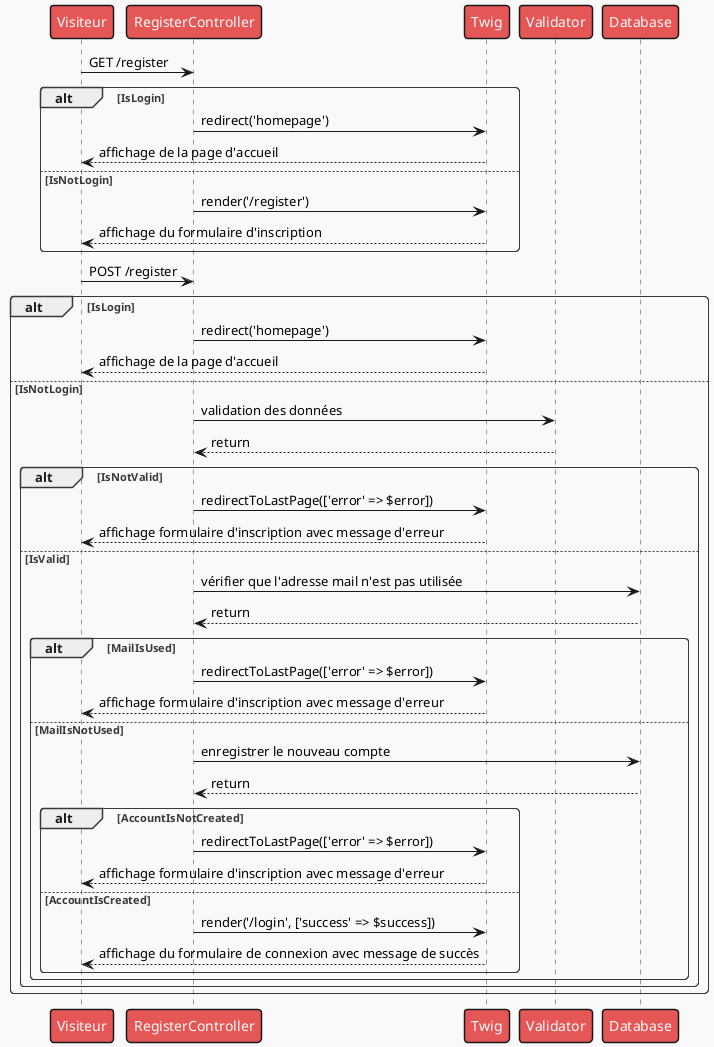 @startuml

!theme mars

Visiteur -> RegisterController : GET /register
alt IsLogin
    RegisterController -> Twig : redirect('homepage')
    Twig --> Visiteur : affichage de la page d'accueil
else IsNotLogin
    RegisterController -> Twig : render('/register')
    Twig --> Visiteur : affichage du formulaire d'inscription
end

Visiteur -> RegisterController : POST /register

alt IsLogin
    RegisterController -> Twig : redirect('homepage')
        Twig --> Visiteur : affichage de la page d'accueil
else IsNotLogin
    RegisterController -> Validator : validation des données
    Validator --> RegisterController : return
    alt IsNotValid
        RegisterController -> Twig : redirectToLastPage(['error' => $error])
        Twig --> Visiteur : affichage formulaire d'inscription avec message d'erreur
    else IsValid
        RegisterController -> Database : vérifier que l'adresse mail n'est pas utilisée
        Database --> RegisterController : return

        alt MailIsUsed
            RegisterController -> Twig : redirectToLastPage(['error' => $error])
            Twig --> Visiteur : affichage formulaire d'inscription avec message d'erreur
        else MailIsNotUsed
            RegisterController -> Database : enregistrer le nouveau compte
            Database --> RegisterController : return
            alt AccountIsNotCreated
                RegisterController -> Twig : redirectToLastPage(['error' => $error])
                Twig --> Visiteur : affichage formulaire d'inscription avec message d'erreur
            else AccountIsCreated
                RegisterController -> Twig : render('/login', ['success' => $success])
                Twig --> Visiteur : affichage du formulaire de connexion avec message de succès
            end
        end
    end
end





@enduml